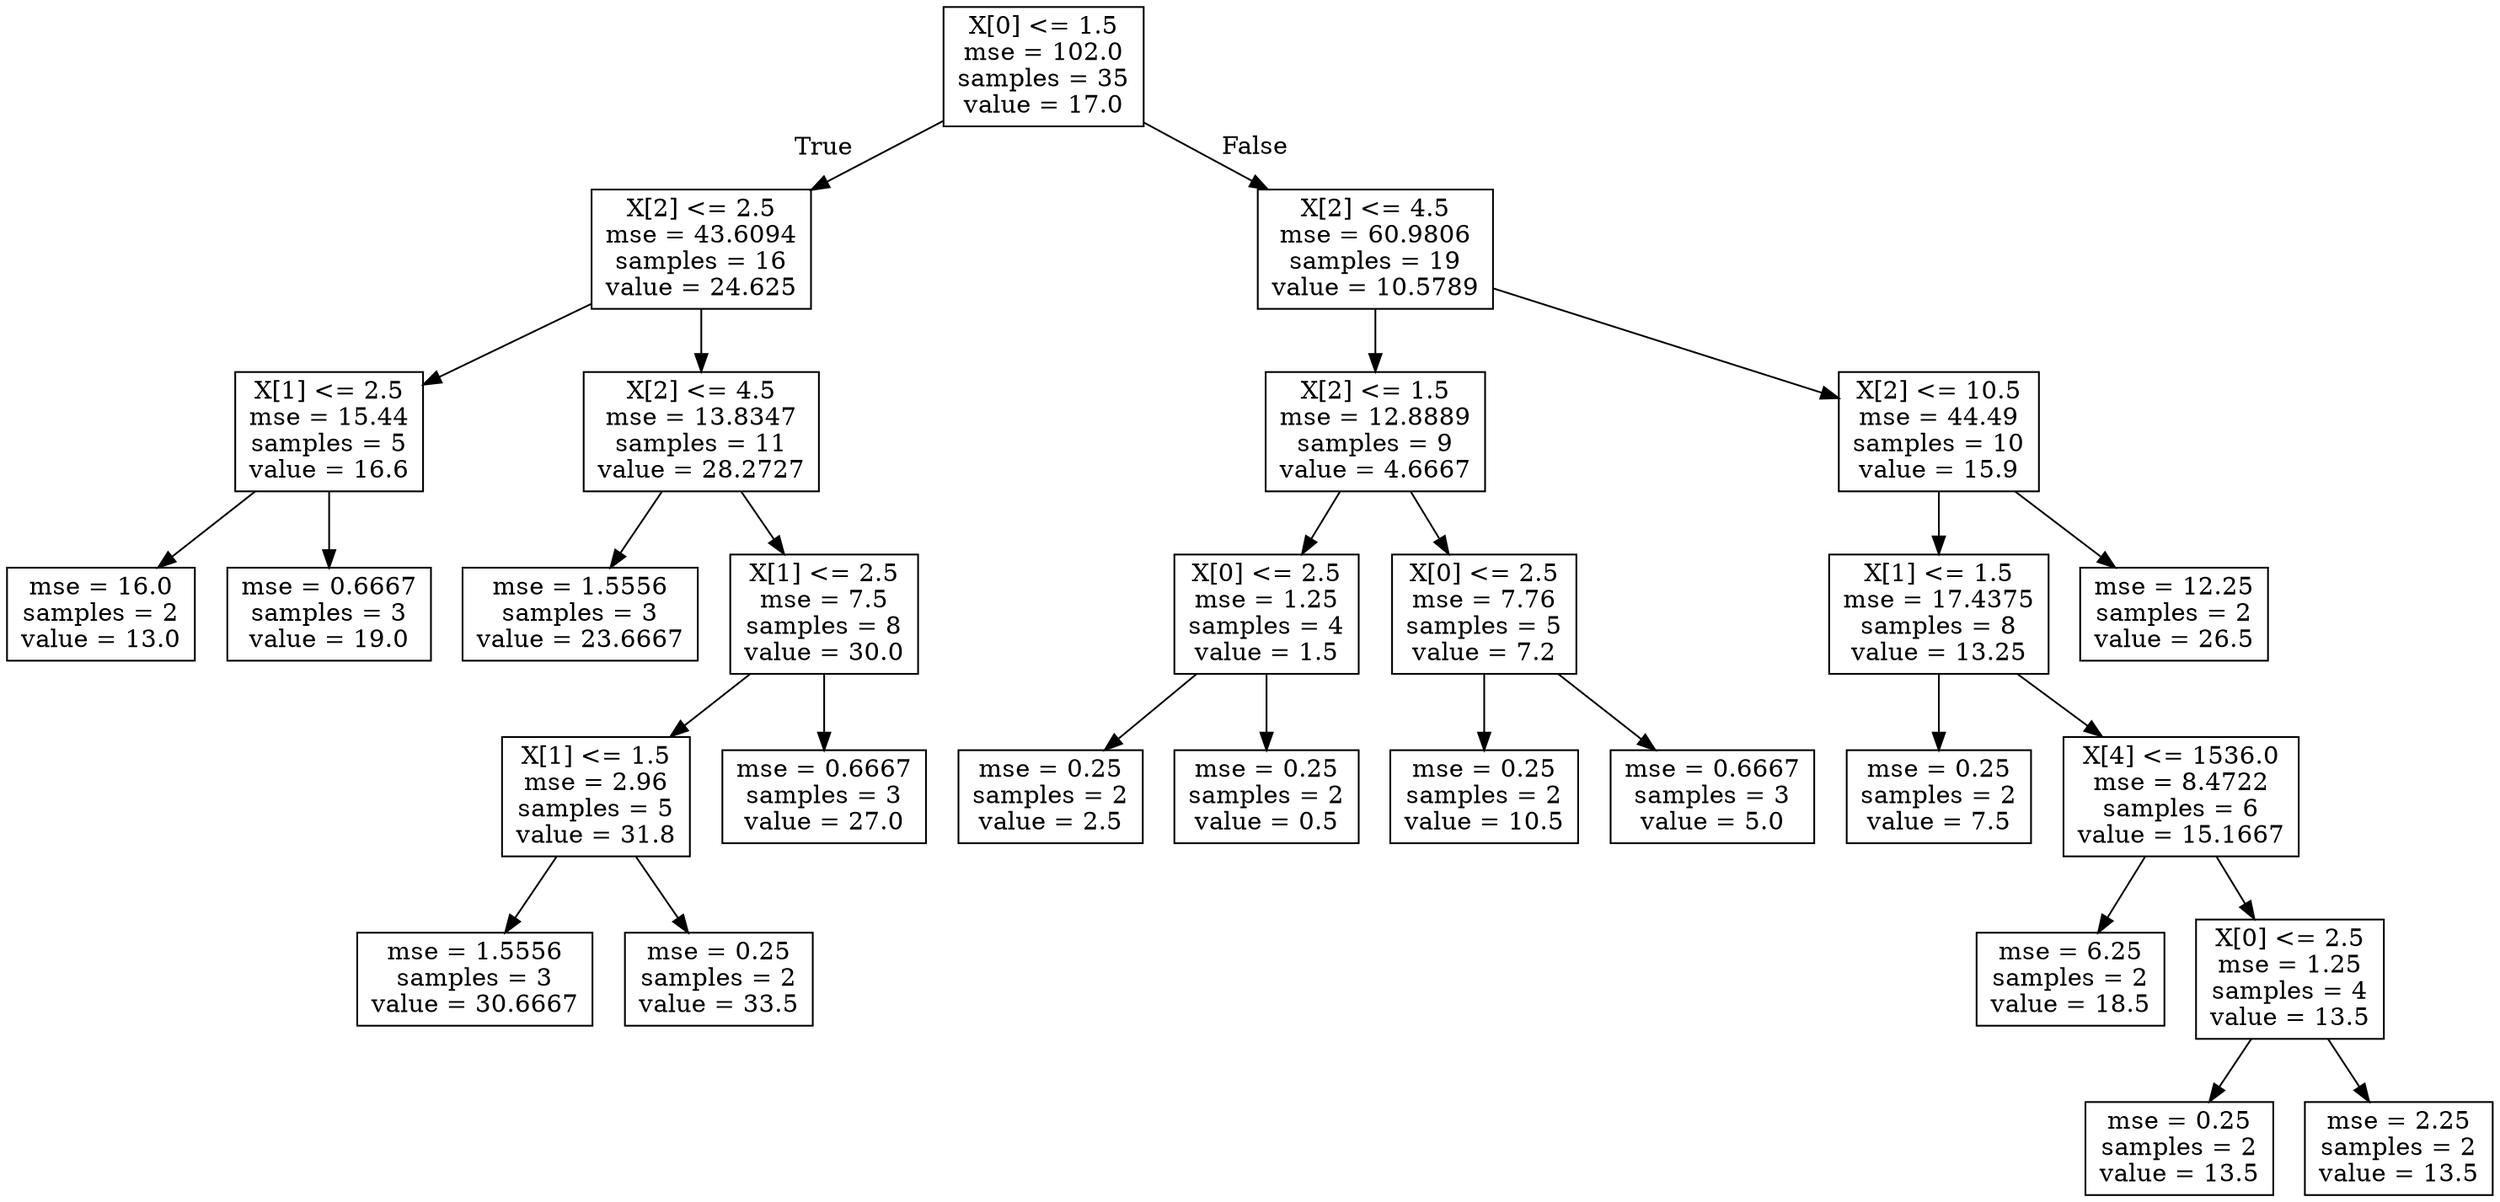digraph Tree {
node [shape=box] ;
0 [label="X[0] <= 1.5\nmse = 102.0\nsamples = 35\nvalue = 17.0"] ;
1 [label="X[2] <= 2.5\nmse = 43.6094\nsamples = 16\nvalue = 24.625"] ;
0 -> 1 [labeldistance=2.5, labelangle=45, headlabel="True"] ;
2 [label="X[1] <= 2.5\nmse = 15.44\nsamples = 5\nvalue = 16.6"] ;
1 -> 2 ;
3 [label="mse = 16.0\nsamples = 2\nvalue = 13.0"] ;
2 -> 3 ;
4 [label="mse = 0.6667\nsamples = 3\nvalue = 19.0"] ;
2 -> 4 ;
5 [label="X[2] <= 4.5\nmse = 13.8347\nsamples = 11\nvalue = 28.2727"] ;
1 -> 5 ;
6 [label="mse = 1.5556\nsamples = 3\nvalue = 23.6667"] ;
5 -> 6 ;
7 [label="X[1] <= 2.5\nmse = 7.5\nsamples = 8\nvalue = 30.0"] ;
5 -> 7 ;
8 [label="X[1] <= 1.5\nmse = 2.96\nsamples = 5\nvalue = 31.8"] ;
7 -> 8 ;
9 [label="mse = 1.5556\nsamples = 3\nvalue = 30.6667"] ;
8 -> 9 ;
10 [label="mse = 0.25\nsamples = 2\nvalue = 33.5"] ;
8 -> 10 ;
11 [label="mse = 0.6667\nsamples = 3\nvalue = 27.0"] ;
7 -> 11 ;
12 [label="X[2] <= 4.5\nmse = 60.9806\nsamples = 19\nvalue = 10.5789"] ;
0 -> 12 [labeldistance=2.5, labelangle=-45, headlabel="False"] ;
13 [label="X[2] <= 1.5\nmse = 12.8889\nsamples = 9\nvalue = 4.6667"] ;
12 -> 13 ;
14 [label="X[0] <= 2.5\nmse = 1.25\nsamples = 4\nvalue = 1.5"] ;
13 -> 14 ;
15 [label="mse = 0.25\nsamples = 2\nvalue = 2.5"] ;
14 -> 15 ;
16 [label="mse = 0.25\nsamples = 2\nvalue = 0.5"] ;
14 -> 16 ;
17 [label="X[0] <= 2.5\nmse = 7.76\nsamples = 5\nvalue = 7.2"] ;
13 -> 17 ;
18 [label="mse = 0.25\nsamples = 2\nvalue = 10.5"] ;
17 -> 18 ;
19 [label="mse = 0.6667\nsamples = 3\nvalue = 5.0"] ;
17 -> 19 ;
20 [label="X[2] <= 10.5\nmse = 44.49\nsamples = 10\nvalue = 15.9"] ;
12 -> 20 ;
21 [label="X[1] <= 1.5\nmse = 17.4375\nsamples = 8\nvalue = 13.25"] ;
20 -> 21 ;
22 [label="mse = 0.25\nsamples = 2\nvalue = 7.5"] ;
21 -> 22 ;
23 [label="X[4] <= 1536.0\nmse = 8.4722\nsamples = 6\nvalue = 15.1667"] ;
21 -> 23 ;
24 [label="mse = 6.25\nsamples = 2\nvalue = 18.5"] ;
23 -> 24 ;
25 [label="X[0] <= 2.5\nmse = 1.25\nsamples = 4\nvalue = 13.5"] ;
23 -> 25 ;
26 [label="mse = 0.25\nsamples = 2\nvalue = 13.5"] ;
25 -> 26 ;
27 [label="mse = 2.25\nsamples = 2\nvalue = 13.5"] ;
25 -> 27 ;
28 [label="mse = 12.25\nsamples = 2\nvalue = 26.5"] ;
20 -> 28 ;
}